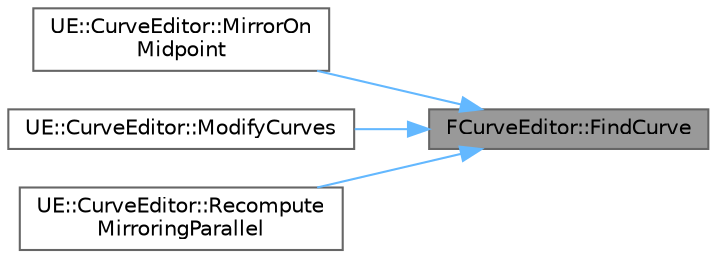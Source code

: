 digraph "FCurveEditor::FindCurve"
{
 // INTERACTIVE_SVG=YES
 // LATEX_PDF_SIZE
  bgcolor="transparent";
  edge [fontname=Helvetica,fontsize=10,labelfontname=Helvetica,labelfontsize=10];
  node [fontname=Helvetica,fontsize=10,shape=box,height=0.2,width=0.4];
  rankdir="RL";
  Node1 [id="Node000001",label="FCurveEditor::FindCurve",height=0.2,width=0.4,color="gray40", fillcolor="grey60", style="filled", fontcolor="black",tooltip="Find a curve by its ID."];
  Node1 -> Node2 [id="edge1_Node000001_Node000002",dir="back",color="steelblue1",style="solid",tooltip=" "];
  Node2 [id="Node000002",label="UE::CurveEditor::MirrorOn\lMidpoint",height=0.2,width=0.4,color="grey40", fillcolor="white", style="filled",URL="$d0/d8c/namespaceUE_1_1CurveEditor.html#af5c0f2d3327f385dfac5f853335c7a51",tooltip="Finds the mid-point of every curve's passed in key handles and mirrors all points on the imaginary li..."];
  Node1 -> Node3 [id="edge2_Node000001_Node000003",dir="back",color="steelblue1",style="solid",tooltip=" "];
  Node3 [id="Node000003",label="UE::CurveEditor::ModifyCurves",height=0.2,width=0.4,color="grey40", fillcolor="white", style="filled",URL="$d0/d8c/namespaceUE_1_1CurveEditor.html#ac0669980ebc1d6d0b75b6c661406dc6d",tooltip="Modifies all referenced curves."];
  Node1 -> Node4 [id="edge3_Node000001_Node000004",dir="back",color="steelblue1",style="solid",tooltip=" "];
  Node4 [id="Node000004",label="UE::CurveEditor::Recompute\lMirroringParallel",height=0.2,width=0.4,color="grey40", fillcolor="white", style="filled",URL="$d0/d8c/namespaceUE_1_1CurveEditor.html#a03f2a41341d78f9a2184660aaa804816",tooltip="Mirrors the tangents stores in InCurveData."];
}

